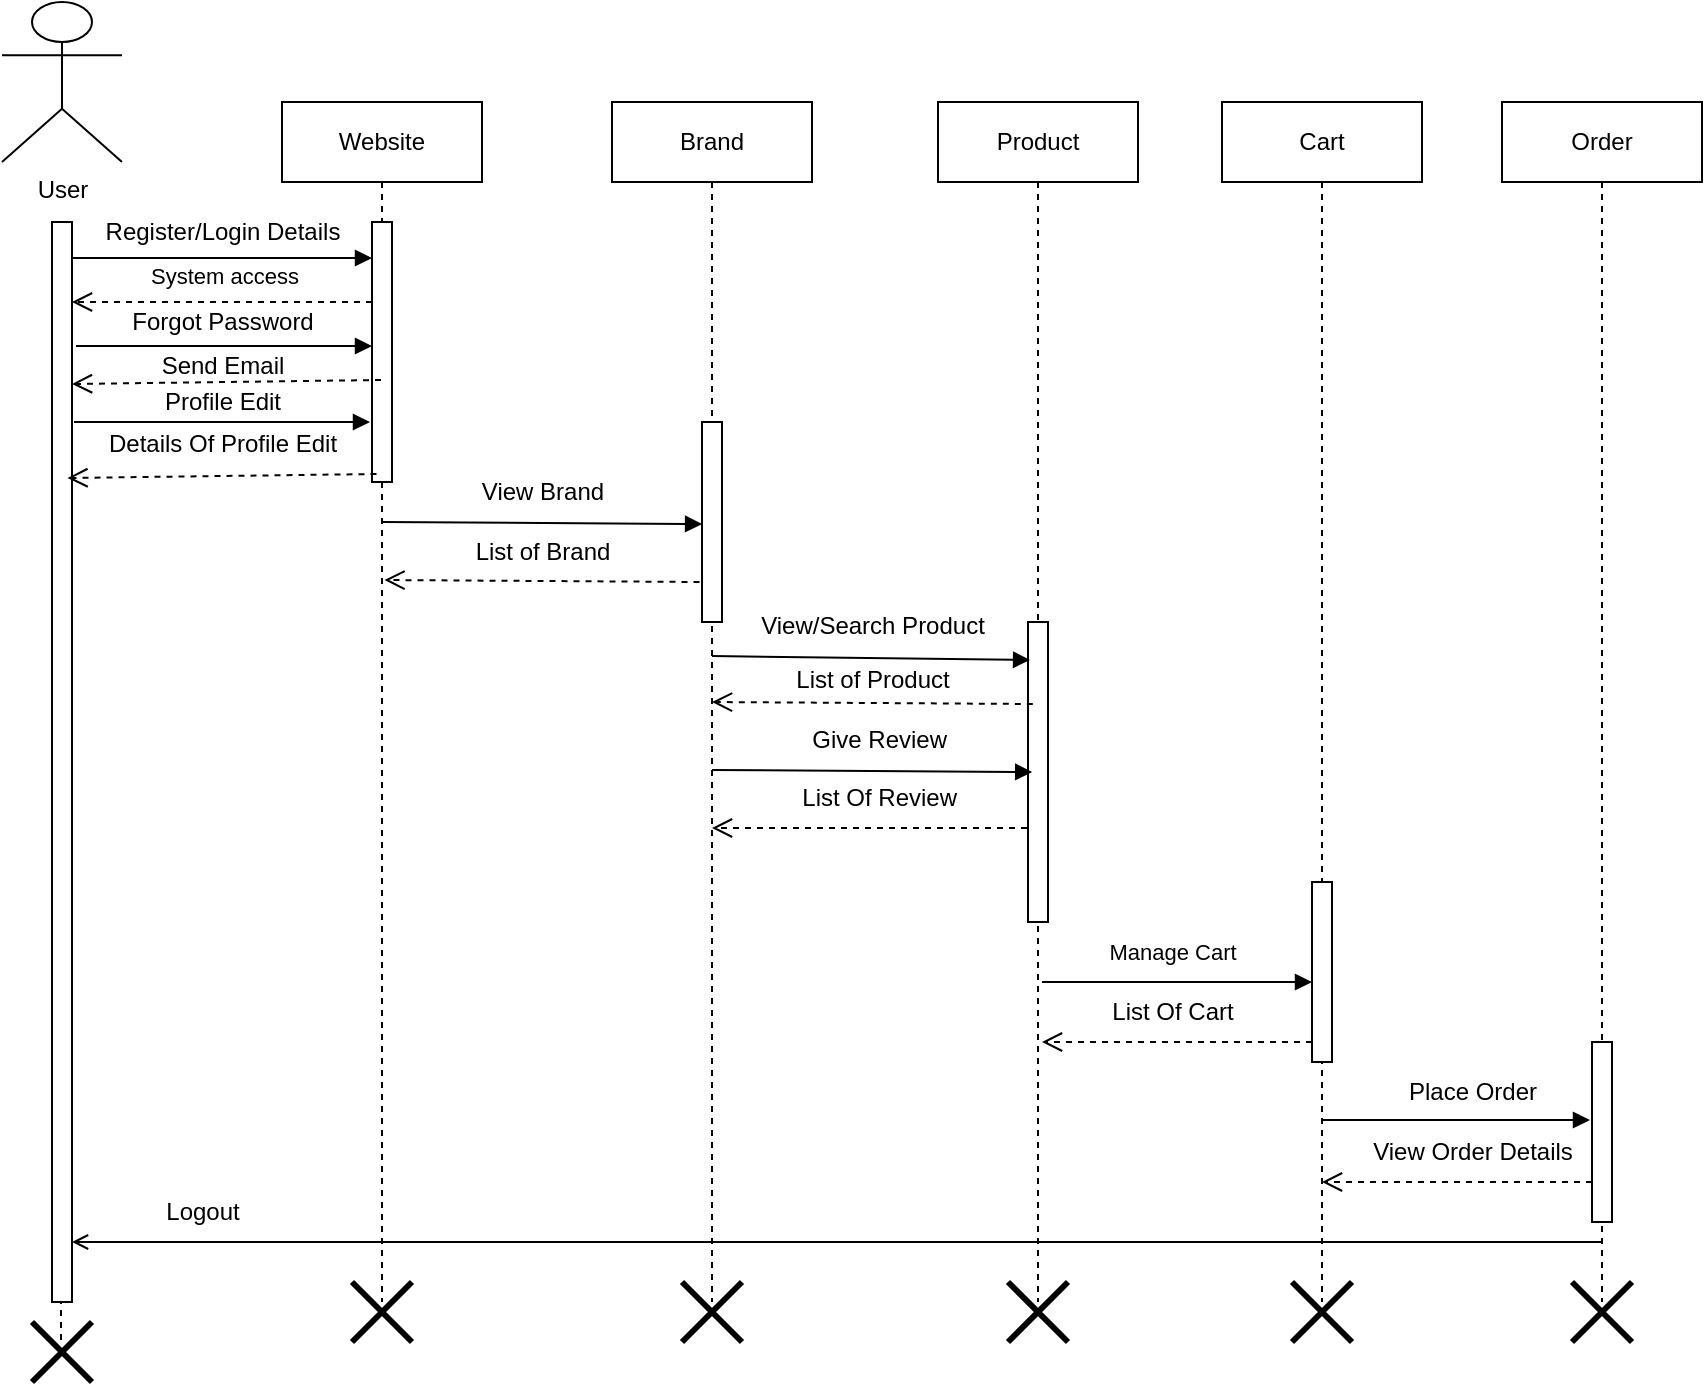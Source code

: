 <mxfile version="28.1.2">
  <diagram name="Page-1" id="w_oDbz31A6tVKXvkSoE6">
    <mxGraphModel dx="1042" dy="562" grid="1" gridSize="10" guides="1" tooltips="1" connect="1" arrows="1" fold="1" page="1" pageScale="1" pageWidth="850" pageHeight="1100" math="0" shadow="0">
      <root>
        <mxCell id="0" />
        <mxCell id="1" parent="0" />
        <mxCell id="vEJZQeFjQFZ2MT8i9gYw-1" value="User" style="shape=umlActor;verticalLabelPosition=bottom;verticalAlign=top;html=1;outlineConnect=0;" parent="1" vertex="1">
          <mxGeometry x="70" y="70" width="60" height="80" as="geometry" />
        </mxCell>
        <mxCell id="vEJZQeFjQFZ2MT8i9gYw-2" value="" style="html=1;points=[[0,0,0,0,5],[0,1,0,0,-5],[1,0,0,0,5],[1,1,0,0,-5]];perimeter=orthogonalPerimeter;outlineConnect=0;targetShapes=umlLifeline;portConstraint=eastwest;newEdgeStyle={&quot;curved&quot;:0,&quot;rounded&quot;:0};" parent="1" vertex="1">
          <mxGeometry x="95" y="180" width="10" height="540" as="geometry" />
        </mxCell>
        <mxCell id="vEJZQeFjQFZ2MT8i9gYw-12" value="Website" style="shape=umlLifeline;perimeter=lifelinePerimeter;whiteSpace=wrap;html=1;container=1;dropTarget=0;collapsible=0;recursiveResize=0;outlineConnect=0;portConstraint=eastwest;newEdgeStyle={&quot;curved&quot;:0,&quot;rounded&quot;:0};" parent="1" vertex="1">
          <mxGeometry x="210" y="120" width="100" height="600" as="geometry" />
        </mxCell>
        <mxCell id="vEJZQeFjQFZ2MT8i9gYw-20" value="" style="html=1;points=[[0,0,0,0,5],[0,1,0,0,-5],[1,0,0,0,5],[1,1,0,0,-5]];perimeter=orthogonalPerimeter;outlineConnect=0;targetShapes=umlLifeline;portConstraint=eastwest;newEdgeStyle={&quot;curved&quot;:0,&quot;rounded&quot;:0};" parent="vEJZQeFjQFZ2MT8i9gYw-12" vertex="1">
          <mxGeometry x="45" y="60" width="10" height="130" as="geometry" />
        </mxCell>
        <mxCell id="vEJZQeFjQFZ2MT8i9gYw-13" value="Brand" style="shape=umlLifeline;perimeter=lifelinePerimeter;whiteSpace=wrap;html=1;container=1;dropTarget=0;collapsible=0;recursiveResize=0;outlineConnect=0;portConstraint=eastwest;newEdgeStyle={&quot;curved&quot;:0,&quot;rounded&quot;:0};" parent="1" vertex="1">
          <mxGeometry x="375" y="120" width="100" height="600" as="geometry" />
        </mxCell>
        <mxCell id="vEJZQeFjQFZ2MT8i9gYw-30" value="" style="html=1;points=[[0,0,0,0,5],[0,1,0,0,-5],[1,0,0,0,5],[1,1,0,0,-5]];perimeter=orthogonalPerimeter;outlineConnect=0;targetShapes=umlLifeline;portConstraint=eastwest;newEdgeStyle={&quot;curved&quot;:0,&quot;rounded&quot;:0};" parent="vEJZQeFjQFZ2MT8i9gYw-13" vertex="1">
          <mxGeometry x="45" y="160" width="10" height="100" as="geometry" />
        </mxCell>
        <mxCell id="vEJZQeFjQFZ2MT8i9gYw-14" value="Product" style="shape=umlLifeline;perimeter=lifelinePerimeter;whiteSpace=wrap;html=1;container=1;dropTarget=0;collapsible=0;recursiveResize=0;outlineConnect=0;portConstraint=eastwest;newEdgeStyle={&quot;curved&quot;:0,&quot;rounded&quot;:0};" parent="1" vertex="1">
          <mxGeometry x="538" y="120" width="100" height="600" as="geometry" />
        </mxCell>
        <mxCell id="vEJZQeFjQFZ2MT8i9gYw-37" value="" style="html=1;points=[[0,0,0,0,5],[0,1,0,0,-5],[1,0,0,0,5],[1,1,0,0,-5]];perimeter=orthogonalPerimeter;outlineConnect=0;targetShapes=umlLifeline;portConstraint=eastwest;newEdgeStyle={&quot;curved&quot;:0,&quot;rounded&quot;:0};" parent="vEJZQeFjQFZ2MT8i9gYw-14" vertex="1">
          <mxGeometry x="45" y="260" width="10" height="150" as="geometry" />
        </mxCell>
        <mxCell id="vEJZQeFjQFZ2MT8i9gYw-15" value="Order" style="shape=umlLifeline;perimeter=lifelinePerimeter;whiteSpace=wrap;html=1;container=1;dropTarget=0;collapsible=0;recursiveResize=0;outlineConnect=0;portConstraint=eastwest;newEdgeStyle={&quot;curved&quot;:0,&quot;rounded&quot;:0};" parent="1" vertex="1">
          <mxGeometry x="820" y="120" width="100" height="600" as="geometry" />
        </mxCell>
        <mxCell id="vEJZQeFjQFZ2MT8i9gYw-40" value="" style="html=1;points=[[0,0,0,0,5],[0,1,0,0,-5],[1,0,0,0,5],[1,1,0,0,-5]];perimeter=orthogonalPerimeter;outlineConnect=0;targetShapes=umlLifeline;portConstraint=eastwest;newEdgeStyle={&quot;curved&quot;:0,&quot;rounded&quot;:0};" parent="vEJZQeFjQFZ2MT8i9gYw-15" vertex="1">
          <mxGeometry x="45" y="470" width="10" height="90" as="geometry" />
        </mxCell>
        <mxCell id="vEJZQeFjQFZ2MT8i9gYw-16" value="" style="shape=umlDestroy;whiteSpace=wrap;html=1;strokeWidth=3;targetShapes=umlLifeline;" parent="1" vertex="1">
          <mxGeometry x="245" y="710" width="30" height="30" as="geometry" />
        </mxCell>
        <mxCell id="vEJZQeFjQFZ2MT8i9gYw-17" value="" style="shape=umlDestroy;whiteSpace=wrap;html=1;strokeWidth=3;targetShapes=umlLifeline;" parent="1" vertex="1">
          <mxGeometry x="410" y="710" width="30" height="30" as="geometry" />
        </mxCell>
        <mxCell id="M5ywzdlHL-BKDsKi3yBy-2" value="&lt;div style=&quot;text-align: left;&quot;&gt;&lt;br&gt;&lt;/div&gt;" style="html=1;verticalAlign=bottom;endArrow=block;curved=0;rounded=0;" parent="1" target="vEJZQeFjQFZ2MT8i9gYw-20" edge="1">
          <mxGeometry y="30" width="80" relative="1" as="geometry">
            <mxPoint x="107" y="242" as="sourcePoint" />
            <mxPoint x="250" y="250" as="targetPoint" />
            <mxPoint as="offset" />
          </mxGeometry>
        </mxCell>
        <mxCell id="vEJZQeFjQFZ2MT8i9gYw-18" value="" style="shape=umlDestroy;whiteSpace=wrap;html=1;strokeWidth=3;targetShapes=umlLifeline;" parent="1" vertex="1">
          <mxGeometry x="573" y="710" width="30" height="30" as="geometry" />
        </mxCell>
        <mxCell id="vEJZQeFjQFZ2MT8i9gYw-19" value="" style="shape=umlDestroy;whiteSpace=wrap;html=1;strokeWidth=3;targetShapes=umlLifeline;" parent="1" vertex="1">
          <mxGeometry x="715" y="710" width="30" height="30" as="geometry" />
        </mxCell>
        <mxCell id="vEJZQeFjQFZ2MT8i9gYw-24" value="" style="html=1;verticalAlign=bottom;endArrow=open;dashed=1;endSize=8;curved=0;rounded=0;" parent="1" edge="1">
          <mxGeometry y="-30" relative="1" as="geometry">
            <mxPoint x="255" y="220" as="sourcePoint" />
            <mxPoint x="105" y="220" as="targetPoint" />
            <mxPoint as="offset" />
          </mxGeometry>
        </mxCell>
        <mxCell id="vEJZQeFjQFZ2MT8i9gYw-32" value="" style="html=1;verticalAlign=bottom;endArrow=block;curved=0;rounded=0;exitX=1;exitY=0;exitDx=0;exitDy=5;exitPerimeter=0;" parent="1" edge="1">
          <mxGeometry x="0.133" y="35" width="80" relative="1" as="geometry">
            <mxPoint x="105" y="198" as="sourcePoint" />
            <mxPoint x="255" y="198" as="targetPoint" />
            <mxPoint as="offset" />
          </mxGeometry>
        </mxCell>
        <mxCell id="M5ywzdlHL-BKDsKi3yBy-1" value="System access" style="edgeLabel;html=1;align=center;verticalAlign=middle;resizable=0;points=[];" parent="vEJZQeFjQFZ2MT8i9gYw-32" vertex="1" connectable="0">
          <mxGeometry x="-0.128" y="-8" relative="1" as="geometry">
            <mxPoint x="10" y="1" as="offset" />
          </mxGeometry>
        </mxCell>
        <mxCell id="vEJZQeFjQFZ2MT8i9gYw-33" value="" style="html=1;verticalAlign=bottom;endArrow=block;curved=0;rounded=0;" parent="1" edge="1">
          <mxGeometry width="80" relative="1" as="geometry">
            <mxPoint x="425.002" y="397" as="sourcePoint" />
            <mxPoint x="584.05" y="399" as="targetPoint" />
          </mxGeometry>
        </mxCell>
        <mxCell id="vEJZQeFjQFZ2MT8i9gYw-34" value="" style="html=1;verticalAlign=bottom;endArrow=open;dashed=1;endSize=8;curved=0;rounded=0;" parent="1" source="SBvDO27VWZFqWdCS0jNg-2" edge="1">
          <mxGeometry x="-1" y="71" relative="1" as="geometry">
            <mxPoint x="750.41" y="591" as="sourcePoint" />
            <mxPoint x="590.001" y="590" as="targetPoint" />
            <mxPoint x="70" y="-54" as="offset" />
          </mxGeometry>
        </mxCell>
        <mxCell id="vEJZQeFjQFZ2MT8i9gYw-43" value="" style="html=1;verticalAlign=bottom;endArrow=open;curved=0;rounded=0;endFill=0;" parent="1" target="vEJZQeFjQFZ2MT8i9gYw-2" edge="1">
          <mxGeometry x="-0.001" width="80" relative="1" as="geometry">
            <mxPoint x="869.5" y="690" as="sourcePoint" />
            <mxPoint x="235" y="690" as="targetPoint" />
            <mxPoint as="offset" />
          </mxGeometry>
        </mxCell>
        <mxCell id="M5ywzdlHL-BKDsKi3yBy-4" value="Send Email" style="text;html=1;align=center;verticalAlign=middle;resizable=0;points=[];autosize=1;strokeColor=none;fillColor=none;" parent="1" vertex="1">
          <mxGeometry x="140" y="237" width="80" height="30" as="geometry" />
        </mxCell>
        <mxCell id="M5ywzdlHL-BKDsKi3yBy-5" value="" style="html=1;verticalAlign=bottom;endArrow=open;dashed=1;endSize=8;curved=0;rounded=0;" parent="1" edge="1">
          <mxGeometry y="-30" relative="1" as="geometry">
            <mxPoint x="259.5" y="259" as="sourcePoint" />
            <mxPoint x="105" y="261" as="targetPoint" />
            <mxPoint as="offset" />
          </mxGeometry>
        </mxCell>
        <mxCell id="M5ywzdlHL-BKDsKi3yBy-11" value="&lt;span style=&quot;font-size: 11px; background-color: rgb(255, 255, 255);&quot;&gt;Manage Cart&lt;/span&gt;" style="text;html=1;align=center;verticalAlign=middle;resizable=0;points=[];autosize=1;strokeColor=none;fillColor=none;" parent="1" vertex="1">
          <mxGeometry x="610" y="530" width="90" height="30" as="geometry" />
        </mxCell>
        <mxCell id="M5ywzdlHL-BKDsKi3yBy-12" value="Place Order" style="text;html=1;align=center;verticalAlign=middle;resizable=0;points=[];autosize=1;strokeColor=none;fillColor=none;" parent="1" vertex="1">
          <mxGeometry x="760" y="600" width="90" height="30" as="geometry" />
        </mxCell>
        <mxCell id="M5ywzdlHL-BKDsKi3yBy-13" value="" style="html=1;verticalAlign=bottom;endArrow=block;curved=0;rounded=0;sourcePerimeterSpacing=4;" parent="1" edge="1">
          <mxGeometry x="-0.047" y="19" width="80" relative="1" as="geometry">
            <mxPoint x="730" y="629" as="sourcePoint" />
            <mxPoint x="864" y="629" as="targetPoint" />
            <mxPoint as="offset" />
          </mxGeometry>
        </mxCell>
        <mxCell id="M5ywzdlHL-BKDsKi3yBy-15" value="View Order Details" style="text;html=1;align=center;verticalAlign=middle;resizable=0;points=[];autosize=1;strokeColor=none;fillColor=none;" parent="1" vertex="1">
          <mxGeometry x="745" y="630" width="120" height="30" as="geometry" />
        </mxCell>
        <mxCell id="M5ywzdlHL-BKDsKi3yBy-17" value="" style="html=1;verticalAlign=bottom;endArrow=open;dashed=1;endSize=8;curved=0;rounded=0;" parent="1" edge="1">
          <mxGeometry x="0.003" relative="1" as="geometry">
            <mxPoint x="865" y="660" as="sourcePoint" />
            <mxPoint x="730" y="660" as="targetPoint" />
            <mxPoint as="offset" />
          </mxGeometry>
        </mxCell>
        <mxCell id="M5ywzdlHL-BKDsKi3yBy-21" value="Give Review&amp;nbsp;" style="text;html=1;align=center;verticalAlign=middle;resizable=0;points=[];autosize=1;strokeColor=none;fillColor=none;" parent="1" vertex="1">
          <mxGeometry x="465" y="424" width="90" height="30" as="geometry" />
        </mxCell>
        <mxCell id="M5ywzdlHL-BKDsKi3yBy-23" value="" style="html=1;verticalAlign=bottom;endArrow=block;curved=0;rounded=0;" parent="1" edge="1">
          <mxGeometry width="80" relative="1" as="geometry">
            <mxPoint x="259.96" y="330" as="sourcePoint" />
            <mxPoint x="420.048" y="331" as="targetPoint" />
          </mxGeometry>
        </mxCell>
        <mxCell id="M5ywzdlHL-BKDsKi3yBy-25" value="List Of Review&amp;nbsp;" style="text;html=1;align=center;verticalAlign=middle;resizable=0;points=[];autosize=1;strokeColor=none;fillColor=none;" parent="1" vertex="1">
          <mxGeometry x="460" y="453" width="100" height="30" as="geometry" />
        </mxCell>
        <mxCell id="M5ywzdlHL-BKDsKi3yBy-26" value="" style="html=1;verticalAlign=bottom;endArrow=open;dashed=1;endSize=8;curved=0;rounded=0;" parent="1" edge="1">
          <mxGeometry x="0.626" y="40" relative="1" as="geometry">
            <mxPoint x="585.409" y="421" as="sourcePoint" />
            <mxPoint x="425" y="420" as="targetPoint" />
            <mxPoint as="offset" />
          </mxGeometry>
        </mxCell>
        <mxCell id="M5ywzdlHL-BKDsKi3yBy-30" value="" style="html=1;verticalAlign=bottom;endArrow=open;dashed=1;endSize=8;curved=0;rounded=0;" parent="1" edge="1">
          <mxGeometry relative="1" as="geometry">
            <mxPoint x="733.81" y="580" as="sourcePoint" />
            <mxPoint x="733.81" y="580" as="targetPoint" />
          </mxGeometry>
        </mxCell>
        <mxCell id="M5ywzdlHL-BKDsKi3yBy-37" value="View/Search Product" style="text;html=1;align=center;verticalAlign=middle;resizable=0;points=[];autosize=1;strokeColor=none;fillColor=none;" parent="1" vertex="1">
          <mxGeometry x="435" y="367" width="140" height="30" as="geometry" />
        </mxCell>
        <mxCell id="M5ywzdlHL-BKDsKi3yBy-38" value="Register/Login Details" style="text;html=1;align=center;verticalAlign=middle;resizable=0;points=[];autosize=1;strokeColor=none;fillColor=none;" parent="1" vertex="1">
          <mxGeometry x="110" y="170" width="140" height="30" as="geometry" />
        </mxCell>
        <mxCell id="M5ywzdlHL-BKDsKi3yBy-39" value="Forgot Password" style="text;html=1;align=center;verticalAlign=middle;resizable=0;points=[];autosize=1;strokeColor=none;fillColor=none;" parent="1" vertex="1">
          <mxGeometry x="125" y="215" width="110" height="30" as="geometry" />
        </mxCell>
        <mxCell id="M5ywzdlHL-BKDsKi3yBy-40" value="Profile Edit" style="text;html=1;align=center;verticalAlign=middle;resizable=0;points=[];autosize=1;strokeColor=none;fillColor=none;" parent="1" vertex="1">
          <mxGeometry x="140" y="255" width="80" height="30" as="geometry" />
        </mxCell>
        <mxCell id="M5ywzdlHL-BKDsKi3yBy-41" value="&lt;div style=&quot;text-align: left;&quot;&gt;&lt;br&gt;&lt;/div&gt;" style="html=1;verticalAlign=bottom;endArrow=block;curved=0;rounded=0;" parent="1" edge="1">
          <mxGeometry y="30" width="80" relative="1" as="geometry">
            <mxPoint x="106" y="280" as="sourcePoint" />
            <mxPoint x="254" y="280" as="targetPoint" />
            <mxPoint as="offset" />
          </mxGeometry>
        </mxCell>
        <mxCell id="M5ywzdlHL-BKDsKi3yBy-42" value="Details Of Profile Edit" style="text;html=1;align=center;verticalAlign=middle;resizable=0;points=[];autosize=1;strokeColor=none;fillColor=none;" parent="1" vertex="1">
          <mxGeometry x="110" y="276" width="140" height="30" as="geometry" />
        </mxCell>
        <mxCell id="M5ywzdlHL-BKDsKi3yBy-44" value="" style="html=1;verticalAlign=bottom;endArrow=open;dashed=1;endSize=8;curved=0;rounded=0;" parent="1" edge="1">
          <mxGeometry y="-30" relative="1" as="geometry">
            <mxPoint x="257.25" y="306" as="sourcePoint" />
            <mxPoint x="102.75" y="308" as="targetPoint" />
            <mxPoint as="offset" />
          </mxGeometry>
        </mxCell>
        <mxCell id="M5ywzdlHL-BKDsKi3yBy-45" value="Logout" style="text;html=1;align=center;verticalAlign=middle;resizable=0;points=[];autosize=1;strokeColor=none;fillColor=none;" parent="1" vertex="1">
          <mxGeometry x="140" y="660" width="60" height="30" as="geometry" />
        </mxCell>
        <mxCell id="zHaOO9MDe0HhYVTa-pso-2" value="" style="html=1;verticalAlign=bottom;endArrow=block;curved=0;rounded=0;" parent="1" edge="1">
          <mxGeometry x="-0.047" y="19" width="80" relative="1" as="geometry">
            <mxPoint x="590" y="560" as="sourcePoint" />
            <mxPoint x="725" y="560" as="targetPoint" />
            <mxPoint as="offset" />
          </mxGeometry>
        </mxCell>
        <mxCell id="zHaOO9MDe0HhYVTa-pso-3" value="List Of Cart" style="text;html=1;align=center;verticalAlign=middle;resizable=0;points=[];autosize=1;strokeColor=none;fillColor=none;" parent="1" vertex="1">
          <mxGeometry x="615" y="560" width="80" height="30" as="geometry" />
        </mxCell>
        <mxCell id="zHaOO9MDe0HhYVTa-pso-4" value="" style="html=1;verticalAlign=bottom;endArrow=open;dashed=1;endSize=8;curved=0;rounded=0;" parent="1" edge="1">
          <mxGeometry x="0.003" relative="1" as="geometry">
            <mxPoint x="418.751" y="360" as="sourcePoint" />
            <mxPoint x="261.25" y="359" as="targetPoint" />
            <mxPoint as="offset" />
          </mxGeometry>
        </mxCell>
        <mxCell id="Q_Uk0cvbo_S5js782ZmV-2" value="View Brand" style="text;html=1;align=center;verticalAlign=middle;resizable=0;points=[];autosize=1;strokeColor=none;fillColor=none;" parent="1" vertex="1">
          <mxGeometry x="300" y="300" width="80" height="30" as="geometry" />
        </mxCell>
        <mxCell id="Q_Uk0cvbo_S5js782ZmV-3" value="List of Brand" style="text;html=1;align=center;verticalAlign=middle;resizable=0;points=[];autosize=1;strokeColor=none;fillColor=none;" parent="1" vertex="1">
          <mxGeometry x="295" y="330" width="90" height="30" as="geometry" />
        </mxCell>
        <mxCell id="Q_Uk0cvbo_S5js782ZmV-4" value="List of Product" style="text;html=1;align=center;verticalAlign=middle;resizable=0;points=[];autosize=1;strokeColor=none;fillColor=none;" parent="1" vertex="1">
          <mxGeometry x="455" y="394" width="100" height="30" as="geometry" />
        </mxCell>
        <mxCell id="Q_Uk0cvbo_S5js782ZmV-5" value="" style="html=1;verticalAlign=bottom;endArrow=block;curved=0;rounded=0;" parent="1" edge="1">
          <mxGeometry width="80" relative="1" as="geometry">
            <mxPoint x="425" y="454" as="sourcePoint" />
            <mxPoint x="585.088" y="455" as="targetPoint" />
          </mxGeometry>
        </mxCell>
        <mxCell id="Q_Uk0cvbo_S5js782ZmV-6" value="" style="html=1;verticalAlign=bottom;endArrow=open;dashed=1;endSize=8;curved=0;rounded=0;" parent="1" edge="1">
          <mxGeometry x="0.003" relative="1" as="geometry">
            <mxPoint x="582.501" y="483" as="sourcePoint" />
            <mxPoint x="425" y="483" as="targetPoint" />
            <mxPoint as="offset" />
          </mxGeometry>
        </mxCell>
        <mxCell id="SBvDO27VWZFqWdCS0jNg-1" value="Cart" style="shape=umlLifeline;perimeter=lifelinePerimeter;whiteSpace=wrap;html=1;container=1;dropTarget=0;collapsible=0;recursiveResize=0;outlineConnect=0;portConstraint=eastwest;newEdgeStyle={&quot;curved&quot;:0,&quot;rounded&quot;:0};" parent="1" vertex="1">
          <mxGeometry x="680" y="120" width="100" height="600" as="geometry" />
        </mxCell>
        <mxCell id="SBvDO27VWZFqWdCS0jNg-2" value="" style="html=1;points=[[0,0,0,0,5],[0,1,0,0,-5],[1,0,0,0,5],[1,1,0,0,-5]];perimeter=orthogonalPerimeter;outlineConnect=0;targetShapes=umlLifeline;portConstraint=eastwest;newEdgeStyle={&quot;curved&quot;:0,&quot;rounded&quot;:0};" parent="SBvDO27VWZFqWdCS0jNg-1" vertex="1">
          <mxGeometry x="45" y="390" width="10" height="90" as="geometry" />
        </mxCell>
        <mxCell id="SBvDO27VWZFqWdCS0jNg-5" value="" style="shape=umlDestroy;whiteSpace=wrap;html=1;strokeWidth=3;targetShapes=umlLifeline;" parent="1" vertex="1">
          <mxGeometry x="855" y="710" width="30" height="30" as="geometry" />
        </mxCell>
        <mxCell id="SBvDO27VWZFqWdCS0jNg-6" value="" style="endArrow=none;dashed=1;html=1;rounded=0;" parent="1" edge="1">
          <mxGeometry width="50" height="50" relative="1" as="geometry">
            <mxPoint x="99.5" y="739" as="sourcePoint" />
            <mxPoint x="99.5" y="720" as="targetPoint" />
          </mxGeometry>
        </mxCell>
        <mxCell id="SBvDO27VWZFqWdCS0jNg-7" value="" style="shape=umlDestroy;whiteSpace=wrap;html=1;strokeWidth=3;targetShapes=umlLifeline;" parent="1" vertex="1">
          <mxGeometry x="85" y="730" width="30" height="30" as="geometry" />
        </mxCell>
      </root>
    </mxGraphModel>
  </diagram>
</mxfile>
